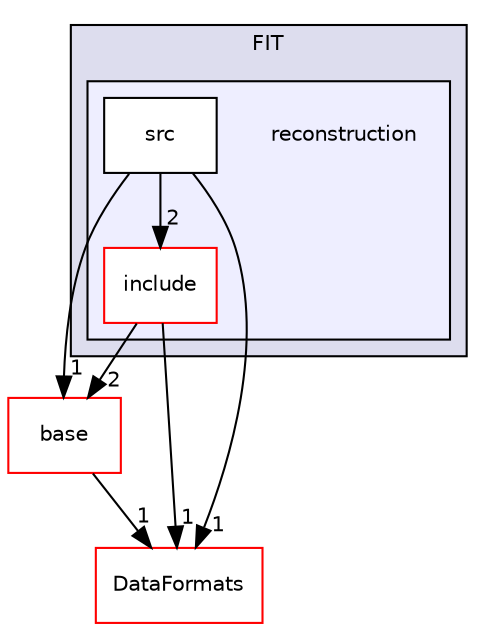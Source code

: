 digraph "/home/travis/build/AliceO2Group/AliceO2/Detectors/FIT/reconstruction" {
  bgcolor=transparent;
  compound=true
  node [ fontsize="10", fontname="Helvetica"];
  edge [ labelfontsize="10", labelfontname="Helvetica"];
  subgraph clusterdir_d14e88a79bca429480864605ee348cef {
    graph [ bgcolor="#ddddee", pencolor="black", label="FIT" fontname="Helvetica", fontsize="10", URL="dir_d14e88a79bca429480864605ee348cef.html"]
  subgraph clusterdir_2c820bed5c411b935519b7bdac22c9ce {
    graph [ bgcolor="#eeeeff", pencolor="black", label="" URL="dir_2c820bed5c411b935519b7bdac22c9ce.html"];
    dir_2c820bed5c411b935519b7bdac22c9ce [shape=plaintext label="reconstruction"];
    dir_1af69bfcf1f17ec123009496bd1e7488 [shape=box label="include" color="red" fillcolor="white" style="filled" URL="dir_1af69bfcf1f17ec123009496bd1e7488.html"];
    dir_825166f14433d183d2d3a946ddb96719 [shape=box label="src" color="black" fillcolor="white" style="filled" URL="dir_825166f14433d183d2d3a946ddb96719.html"];
  }
  }
  dir_efd5be80f1ea96799fa313034d485898 [shape=box label="base" color="red" URL="dir_efd5be80f1ea96799fa313034d485898.html"];
  dir_2171f7ec022c5423887b07c69b2f5b48 [shape=box label="DataFormats" color="red" URL="dir_2171f7ec022c5423887b07c69b2f5b48.html"];
  dir_efd5be80f1ea96799fa313034d485898->dir_2171f7ec022c5423887b07c69b2f5b48 [headlabel="1", labeldistance=1.5 headhref="dir_000218_000055.html"];
  dir_825166f14433d183d2d3a946ddb96719->dir_efd5be80f1ea96799fa313034d485898 [headlabel="1", labeldistance=1.5 headhref="dir_000263_000218.html"];
  dir_825166f14433d183d2d3a946ddb96719->dir_1af69bfcf1f17ec123009496bd1e7488 [headlabel="2", labeldistance=1.5 headhref="dir_000263_000261.html"];
  dir_825166f14433d183d2d3a946ddb96719->dir_2171f7ec022c5423887b07c69b2f5b48 [headlabel="1", labeldistance=1.5 headhref="dir_000263_000055.html"];
  dir_1af69bfcf1f17ec123009496bd1e7488->dir_efd5be80f1ea96799fa313034d485898 [headlabel="2", labeldistance=1.5 headhref="dir_000261_000218.html"];
  dir_1af69bfcf1f17ec123009496bd1e7488->dir_2171f7ec022c5423887b07c69b2f5b48 [headlabel="1", labeldistance=1.5 headhref="dir_000261_000055.html"];
}
